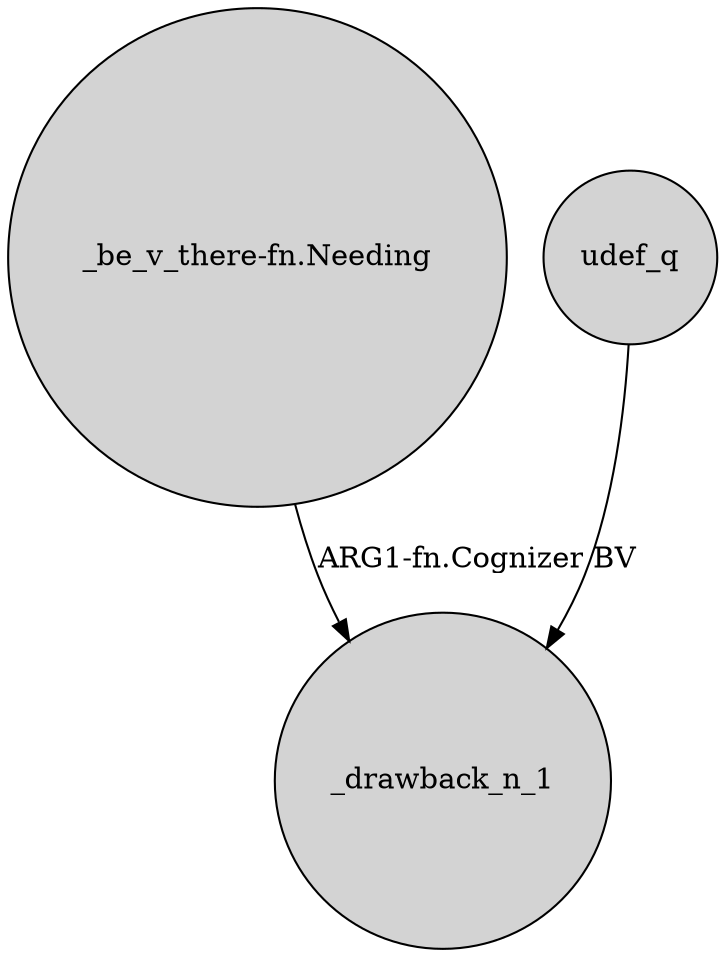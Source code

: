digraph {
	node [shape=circle style=filled]
	"_be_v_there-fn.Needing" -> _drawback_n_1 [label="ARG1-fn.Cognizer"]
	udef_q -> _drawback_n_1 [label=BV]
}
